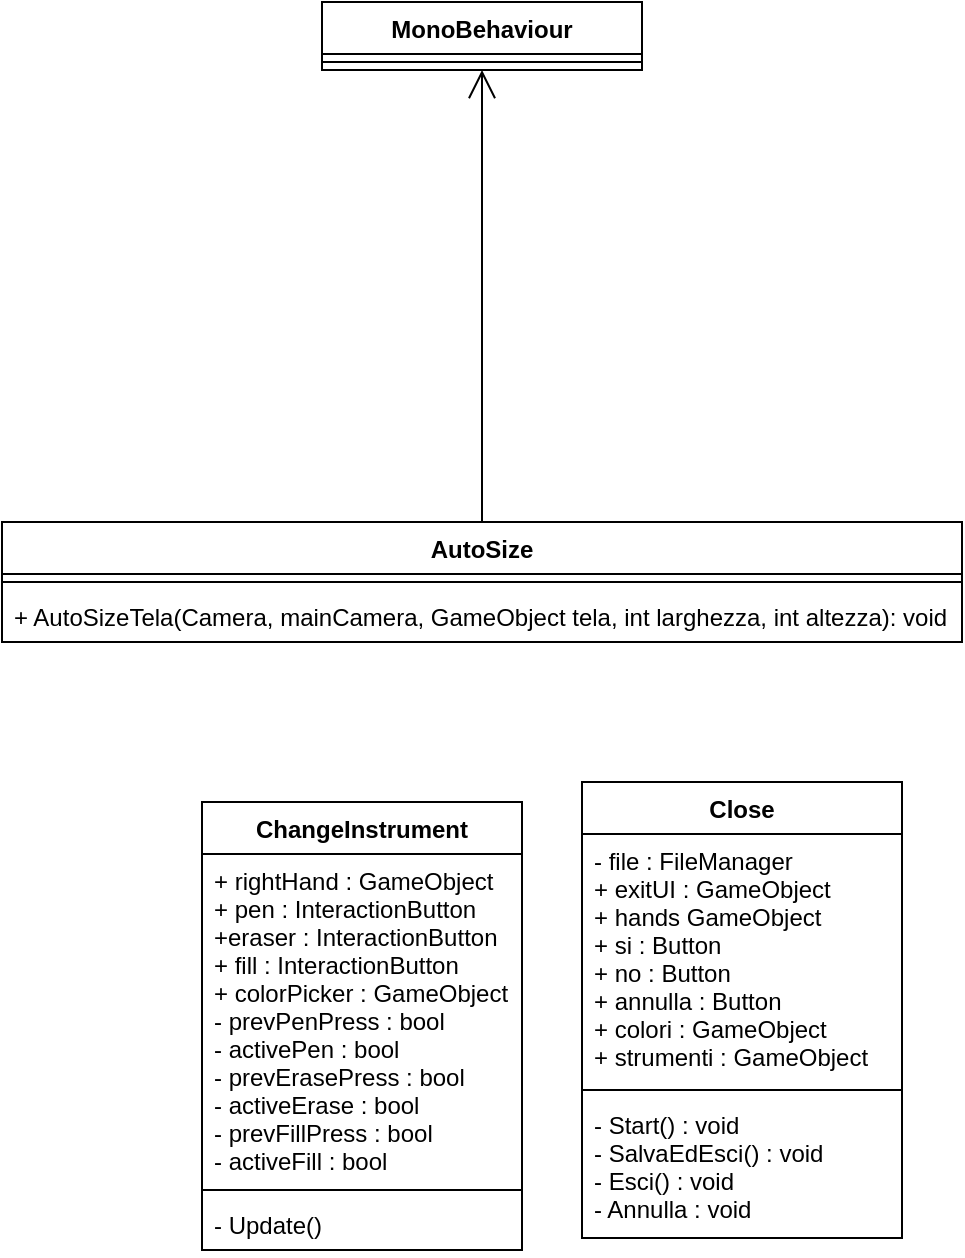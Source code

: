 <mxfile version="14.6.10" type="github">
  <diagram id="C5RBs43oDa-KdzZeNtuy" name="Page-1">
    <mxGraphModel dx="290" dy="456" grid="1" gridSize="10" guides="1" tooltips="1" connect="1" arrows="1" fold="1" page="1" pageScale="1" pageWidth="1169" pageHeight="1654" math="0" shadow="0">
      <root>
        <mxCell id="WIyWlLk6GJQsqaUBKTNV-0" />
        <mxCell id="WIyWlLk6GJQsqaUBKTNV-1" parent="WIyWlLk6GJQsqaUBKTNV-0" />
        <mxCell id="zkfFHV4jXpPFQw0GAbJ--0" value="AutoSize" style="swimlane;fontStyle=1;align=center;verticalAlign=top;childLayout=stackLayout;horizontal=1;startSize=26;horizontalStack=0;resizeParent=1;resizeLast=0;collapsible=1;marginBottom=0;rounded=0;shadow=0;strokeWidth=1;" parent="WIyWlLk6GJQsqaUBKTNV-1" vertex="1">
          <mxGeometry x="100" y="420" width="480" height="60" as="geometry">
            <mxRectangle x="100" y="280" width="160" height="26" as="alternateBounds" />
          </mxGeometry>
        </mxCell>
        <mxCell id="zkfFHV4jXpPFQw0GAbJ--4" value="" style="line;html=1;strokeWidth=1;align=left;verticalAlign=middle;spacingTop=-1;spacingLeft=3;spacingRight=3;rotatable=0;labelPosition=right;points=[];portConstraint=eastwest;" parent="zkfFHV4jXpPFQw0GAbJ--0" vertex="1">
          <mxGeometry y="26" width="480" height="8" as="geometry" />
        </mxCell>
        <mxCell id="zkfFHV4jXpPFQw0GAbJ--5" value="+ AutoSizeTela(Camera, mainCamera, GameObject tela, int larghezza, int altezza): void" style="text;align=left;verticalAlign=top;spacingLeft=4;spacingRight=4;overflow=hidden;rotatable=0;points=[[0,0.5],[1,0.5]];portConstraint=eastwest;" parent="zkfFHV4jXpPFQw0GAbJ--0" vertex="1">
          <mxGeometry y="34" width="480" height="26" as="geometry" />
        </mxCell>
        <mxCell id="0VeXUthnpNNuvw82r98w-5" value="MonoBehaviour" style="swimlane;fontStyle=1;align=center;verticalAlign=top;childLayout=stackLayout;horizontal=1;startSize=26;horizontalStack=0;resizeParent=1;resizeParentMax=0;resizeLast=0;collapsible=1;marginBottom=0;" vertex="1" parent="WIyWlLk6GJQsqaUBKTNV-1">
          <mxGeometry x="260" y="160" width="160" height="34" as="geometry" />
        </mxCell>
        <mxCell id="0VeXUthnpNNuvw82r98w-7" value="" style="line;strokeWidth=1;fillColor=none;align=left;verticalAlign=middle;spacingTop=-1;spacingLeft=3;spacingRight=3;rotatable=0;labelPosition=right;points=[];portConstraint=eastwest;" vertex="1" parent="0VeXUthnpNNuvw82r98w-5">
          <mxGeometry y="26" width="160" height="8" as="geometry" />
        </mxCell>
        <mxCell id="0VeXUthnpNNuvw82r98w-9" value="" style="endArrow=open;endFill=1;endSize=12;html=1;rounded=0;edgeStyle=orthogonalEdgeStyle;entryX=0.5;entryY=1;entryDx=0;entryDy=0;exitX=0.5;exitY=0;exitDx=0;exitDy=0;" edge="1" parent="WIyWlLk6GJQsqaUBKTNV-1" source="zkfFHV4jXpPFQw0GAbJ--0" target="0VeXUthnpNNuvw82r98w-5">
          <mxGeometry width="160" relative="1" as="geometry">
            <mxPoint x="330" y="300" as="sourcePoint" />
            <mxPoint x="490" y="300" as="targetPoint" />
          </mxGeometry>
        </mxCell>
        <mxCell id="0VeXUthnpNNuvw82r98w-10" value="ChangeInstrument" style="swimlane;fontStyle=1;align=center;verticalAlign=top;childLayout=stackLayout;horizontal=1;startSize=26;horizontalStack=0;resizeParent=1;resizeParentMax=0;resizeLast=0;collapsible=1;marginBottom=0;" vertex="1" parent="WIyWlLk6GJQsqaUBKTNV-1">
          <mxGeometry x="200" y="560" width="160" height="224" as="geometry" />
        </mxCell>
        <mxCell id="0VeXUthnpNNuvw82r98w-11" value="+ rightHand : GameObject&#xa;+ pen : InteractionButton&#xa;+eraser : InteractionButton&#xa;+ fill : InteractionButton&#xa;+ colorPicker : GameObject&#xa;- prevPenPress : bool&#xa;- activePen : bool&#xa;- prevErasePress : bool&#xa;- activeErase : bool&#xa;- prevFillPress : bool&#xa;- activeFill : bool&#xa;&#xa;&#xa;&#xa;" style="text;strokeColor=none;fillColor=none;align=left;verticalAlign=top;spacingLeft=4;spacingRight=4;overflow=hidden;rotatable=0;points=[[0,0.5],[1,0.5]];portConstraint=eastwest;" vertex="1" parent="0VeXUthnpNNuvw82r98w-10">
          <mxGeometry y="26" width="160" height="164" as="geometry" />
        </mxCell>
        <mxCell id="0VeXUthnpNNuvw82r98w-12" value="" style="line;strokeWidth=1;fillColor=none;align=left;verticalAlign=middle;spacingTop=-1;spacingLeft=3;spacingRight=3;rotatable=0;labelPosition=right;points=[];portConstraint=eastwest;" vertex="1" parent="0VeXUthnpNNuvw82r98w-10">
          <mxGeometry y="190" width="160" height="8" as="geometry" />
        </mxCell>
        <mxCell id="0VeXUthnpNNuvw82r98w-13" value="- Update()" style="text;strokeColor=none;fillColor=none;align=left;verticalAlign=top;spacingLeft=4;spacingRight=4;overflow=hidden;rotatable=0;points=[[0,0.5],[1,0.5]];portConstraint=eastwest;" vertex="1" parent="0VeXUthnpNNuvw82r98w-10">
          <mxGeometry y="198" width="160" height="26" as="geometry" />
        </mxCell>
        <mxCell id="0VeXUthnpNNuvw82r98w-17" value="Close" style="swimlane;fontStyle=1;align=center;verticalAlign=top;childLayout=stackLayout;horizontal=1;startSize=26;horizontalStack=0;resizeParent=1;resizeParentMax=0;resizeLast=0;collapsible=1;marginBottom=0;" vertex="1" parent="WIyWlLk6GJQsqaUBKTNV-1">
          <mxGeometry x="390" y="550" width="160" height="228" as="geometry" />
        </mxCell>
        <mxCell id="0VeXUthnpNNuvw82r98w-18" value="- file : FileManager&#xa;+ exitUI : GameObject&#xa;+ hands GameObject&#xa;+ si : Button&#xa;+ no : Button&#xa;+ annulla : Button&#xa;+ colori : GameObject&#xa;+ strumenti : GameObject&#xa;" style="text;strokeColor=none;fillColor=none;align=left;verticalAlign=top;spacingLeft=4;spacingRight=4;overflow=hidden;rotatable=0;points=[[0,0.5],[1,0.5]];portConstraint=eastwest;" vertex="1" parent="0VeXUthnpNNuvw82r98w-17">
          <mxGeometry y="26" width="160" height="124" as="geometry" />
        </mxCell>
        <mxCell id="0VeXUthnpNNuvw82r98w-19" value="" style="line;strokeWidth=1;fillColor=none;align=left;verticalAlign=middle;spacingTop=-1;spacingLeft=3;spacingRight=3;rotatable=0;labelPosition=right;points=[];portConstraint=eastwest;" vertex="1" parent="0VeXUthnpNNuvw82r98w-17">
          <mxGeometry y="150" width="160" height="8" as="geometry" />
        </mxCell>
        <mxCell id="0VeXUthnpNNuvw82r98w-20" value="- Start() : void&#xa;- SalvaEdEsci() : void&#xa;- Esci() : void&#xa;- Annulla : void&#xa;" style="text;strokeColor=none;fillColor=none;align=left;verticalAlign=top;spacingLeft=4;spacingRight=4;overflow=hidden;rotatable=0;points=[[0,0.5],[1,0.5]];portConstraint=eastwest;" vertex="1" parent="0VeXUthnpNNuvw82r98w-17">
          <mxGeometry y="158" width="160" height="70" as="geometry" />
        </mxCell>
      </root>
    </mxGraphModel>
  </diagram>
</mxfile>
